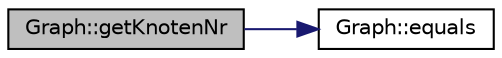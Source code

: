 digraph "Graph::getKnotenNr"
{
 // LATEX_PDF_SIZE
  edge [fontname="Helvetica",fontsize="10",labelfontname="Helvetica",labelfontsize="10"];
  node [fontname="Helvetica",fontsize="10",shape=record];
  rankdir="LR";
  Node1 [label="Graph::getKnotenNr",height=0.2,width=0.4,color="black", fillcolor="grey75", style="filled", fontcolor="black",tooltip=" "];
  Node1 -> Node2 [color="midnightblue",fontsize="10",style="solid",fontname="Helvetica"];
  Node2 [label="Graph::equals",height=0.2,width=0.4,color="black", fillcolor="white", style="filled",URL="$class_graph.html#a139545e90bd834be2bb08c440115a6c8",tooltip=" "];
}
